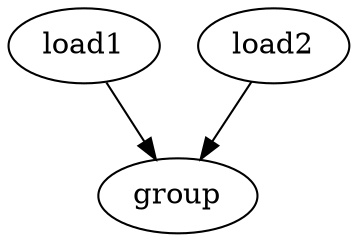 digraph graph1 {
    graph [pigScript=" a = load 'a' as (field1: int, field2: long);
                       b = load 'a' as (field1: bytearray, field2: double);
                       c = group a by (field1,field2) , b by (field1,field2) ; "] ;

    load1 [key="10", type="LOLoad", schema="field1: int, field2: long"] ;
    load2 [key="15", type="LOLoad", schema="field1: bytearray, field2: double"] ;
    group [key="20", type="LOCogroup" , schema="group2: tuple([NoAlias]:int, [NoAlias]:double) ,
                                                a: bag{tuple1:tuple(field1: int,field2: long)},
                                                b: bag{tuple1:tuple(field1: bytearray,field2: double)} "] ;

    load1 -> group ;
    load2 -> group ;
}
